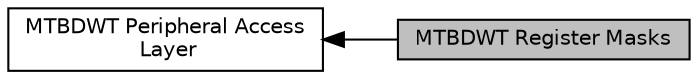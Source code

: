 digraph "MTBDWT Register Masks"
{
  edge [fontname="Helvetica",fontsize="10",labelfontname="Helvetica",labelfontsize="10"];
  node [fontname="Helvetica",fontsize="10",shape=box];
  rankdir=LR;
  Node2 [label="MTBDWT Peripheral Access\l Layer",height=0.2,width=0.4,color="black", fillcolor="white", style="filled",URL="$group___m_t_b_d_w_t___peripheral___access___layer.html",tooltip=" "];
  Node1 [label="MTBDWT Register Masks",height=0.2,width=0.4,color="black", fillcolor="grey75", style="filled", fontcolor="black",tooltip=" "];
  Node2->Node1 [shape=plaintext, dir="back", style="solid"];
}
